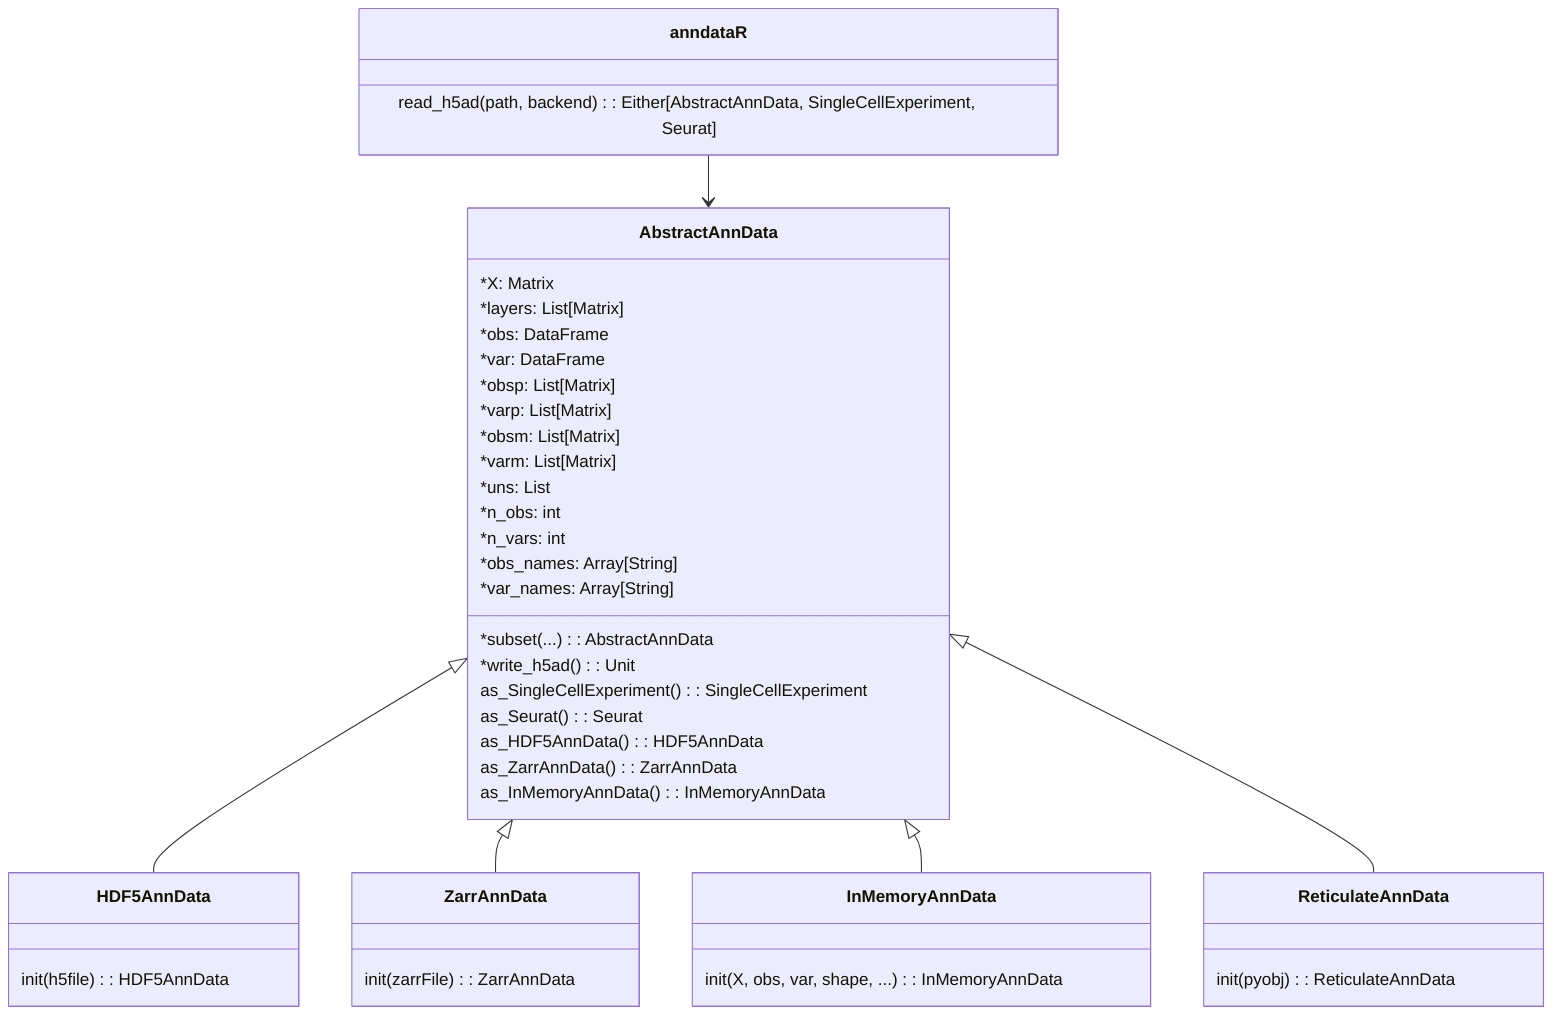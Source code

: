 classDiagram
  class AbstractAnnData {
    *X: Matrix
    *layers: List[Matrix]
    *obs: DataFrame
    *var: DataFrame
    *obsp: List[Matrix]
    *varp: List[Matrix]
    *obsm: List[Matrix]
    *varm: List[Matrix]
    *uns: List
    *n_obs: int
    *n_vars: int
    *obs_names: Array[String]
    *var_names: Array[String]
    *subset(...): AbstractAnnData
    *write_h5ad(): Unit

    as_SingleCellExperiment(): SingleCellExperiment
    as_Seurat(): Seurat

    as_HDF5AnnData(): HDF5AnnData
    as_ZarrAnnData(): ZarrAnnData
    as_InMemoryAnnData(): InMemoryAnnData
  }

  AbstractAnnData <|-- HDF5AnnData
  class HDF5AnnData {
    init(h5file): HDF5AnnData
  }

  AbstractAnnData <|-- ZarrAnnData
  class ZarrAnnData {
    init(zarrFile): ZarrAnnData
  }

  AbstractAnnData <|-- InMemoryAnnData
  class InMemoryAnnData {
    init(X, obs, var, shape, ...): InMemoryAnnData
  }

  AbstractAnnData <|-- ReticulateAnnData
  class ReticulateAnnData {
    init(pyobj): ReticulateAnnData
  }

  class anndataR {
    read_h5ad(path, backend): Either[AbstractAnnData, SingleCellExperiment, Seurat]
  }
  anndataR --> AbstractAnnData